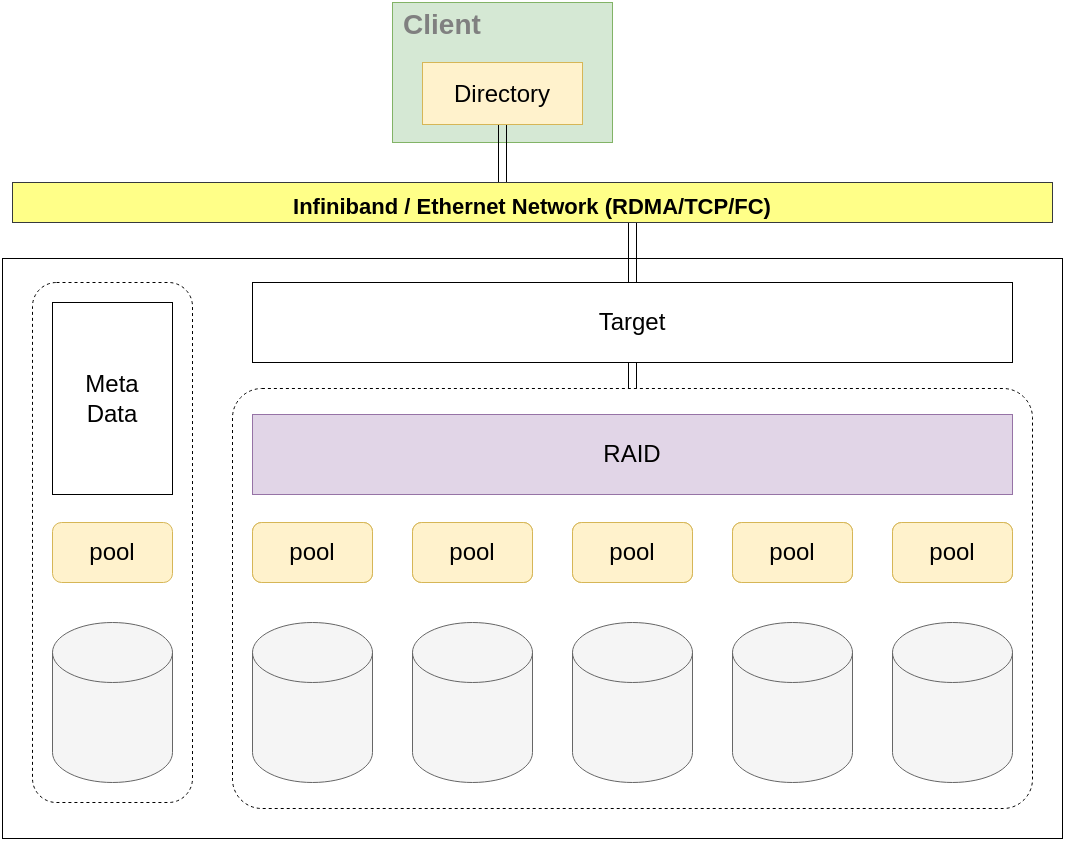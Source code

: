 <mxfile version="20.5.1" type="github" pages="3">
  <diagram id="MN1tpE6yu0p90DHYZf7P" name="인라인 네트워크 레이드 아키텍처">
    <mxGraphModel dx="1422" dy="762" grid="1" gridSize="10" guides="1" tooltips="1" connect="1" arrows="1" fold="1" page="1" pageScale="1" pageWidth="827" pageHeight="1169" math="0" shadow="0">
      <root>
        <mxCell id="0" />
        <mxCell id="1" parent="0" />
        <mxCell id="2T-RvHpUOafos7GOEmiL-6" value="" style="rounded=0;whiteSpace=wrap;html=1;fillColor=#FFFFFF;strokeWidth=0.5;" vertex="1" parent="1">
          <mxGeometry x="130" y="338" width="530" height="290" as="geometry" />
        </mxCell>
        <mxCell id="2T-RvHpUOafos7GOEmiL-23" value="" style="rounded=1;whiteSpace=wrap;html=1;fillColor=#FFFFFF;dashed=1;arcSize=7;strokeWidth=0.5;" vertex="1" parent="1">
          <mxGeometry x="245" y="403" width="400" height="210" as="geometry" />
        </mxCell>
        <mxCell id="2T-RvHpUOafos7GOEmiL-3" value="&lt;b style=&quot;font-size: 15px;&quot;&gt;&lt;font style=&quot;font-size: 15px;&quot; color=&quot;#808080&quot;&gt;&lt;br&gt;&lt;/font&gt;&lt;/b&gt;" style="rounded=0;whiteSpace=wrap;html=1;fillColor=#d5e8d4;strokeColor=#82b366;align=left;strokeWidth=0.5;" vertex="1" parent="1">
          <mxGeometry x="325" y="210" width="110" height="70" as="geometry" />
        </mxCell>
        <mxCell id="2T-RvHpUOafos7GOEmiL-5" value="" style="rounded=1;whiteSpace=wrap;html=1;fillColor=#FFFFFF;dashed=1;strokeWidth=0.5;" vertex="1" parent="1">
          <mxGeometry x="145" y="350" width="80" height="260" as="geometry" />
        </mxCell>
        <mxCell id="yECEQW9LtqZ5MZvgmVVH-2" value="" style="shape=cylinder3;whiteSpace=wrap;html=1;boundedLbl=1;backgroundOutline=1;size=15;fillColor=#f5f5f5;strokeColor=#666666;fontColor=#333333;strokeWidth=0.5;" vertex="1" parent="1">
          <mxGeometry x="155" y="520" width="60" height="80" as="geometry" />
        </mxCell>
        <mxCell id="yECEQW9LtqZ5MZvgmVVH-3" value="" style="shape=cylinder3;whiteSpace=wrap;html=1;boundedLbl=1;backgroundOutline=1;size=15;fillColor=#f5f5f5;strokeColor=#666666;fontColor=#333333;strokeWidth=0.5;" vertex="1" parent="1">
          <mxGeometry x="255" y="520" width="60" height="80" as="geometry" />
        </mxCell>
        <mxCell id="yECEQW9LtqZ5MZvgmVVH-4" value="" style="shape=cylinder3;whiteSpace=wrap;html=1;boundedLbl=1;backgroundOutline=1;size=15;fillColor=#f5f5f5;strokeColor=#666666;fontColor=#333333;strokeWidth=0.5;" vertex="1" parent="1">
          <mxGeometry x="335" y="520" width="60" height="80" as="geometry" />
        </mxCell>
        <mxCell id="yECEQW9LtqZ5MZvgmVVH-5" value="" style="shape=cylinder3;whiteSpace=wrap;html=1;boundedLbl=1;backgroundOutline=1;size=15;fillColor=#f5f5f5;strokeColor=#666666;fontColor=#333333;strokeWidth=0.5;" vertex="1" parent="1">
          <mxGeometry x="415" y="520" width="60" height="80" as="geometry" />
        </mxCell>
        <mxCell id="yECEQW9LtqZ5MZvgmVVH-6" value="" style="shape=cylinder3;whiteSpace=wrap;html=1;boundedLbl=1;backgroundOutline=1;size=15;fillColor=#f5f5f5;strokeColor=#666666;fontColor=#333333;strokeWidth=0.5;" vertex="1" parent="1">
          <mxGeometry x="495" y="520" width="60" height="80" as="geometry" />
        </mxCell>
        <mxCell id="yECEQW9LtqZ5MZvgmVVH-7" value="" style="shape=cylinder3;whiteSpace=wrap;html=1;boundedLbl=1;backgroundOutline=1;size=15;fillColor=#f5f5f5;strokeColor=#666666;fontColor=#333333;strokeWidth=0.5;" vertex="1" parent="1">
          <mxGeometry x="575" y="520" width="60" height="80" as="geometry" />
        </mxCell>
        <mxCell id="yECEQW9LtqZ5MZvgmVVH-8" value="pool" style="rounded=1;whiteSpace=wrap;html=1;fillColor=#fff2cc;strokeColor=#d6b656;fontStyle=1;strokeWidth=0.5;" vertex="1" parent="1">
          <mxGeometry x="255" y="470" width="60" height="30" as="geometry" />
        </mxCell>
        <mxCell id="yECEQW9LtqZ5MZvgmVVH-9" value="pool" style="rounded=1;whiteSpace=wrap;html=1;fillColor=#fff2cc;strokeColor=#d6b656;fontStyle=1;strokeWidth=0.5;" vertex="1" parent="1">
          <mxGeometry x="335" y="470" width="60" height="30" as="geometry" />
        </mxCell>
        <mxCell id="yECEQW9LtqZ5MZvgmVVH-10" value="pool" style="rounded=1;whiteSpace=wrap;html=1;fillColor=#fff2cc;strokeColor=#d6b656;fontStyle=1;strokeWidth=0.5;" vertex="1" parent="1">
          <mxGeometry x="415" y="470" width="60" height="30" as="geometry" />
        </mxCell>
        <mxCell id="yECEQW9LtqZ5MZvgmVVH-11" value="pool" style="rounded=1;whiteSpace=wrap;html=1;fillColor=#fff2cc;strokeColor=#d6b656;fontStyle=1;strokeWidth=0.5;" vertex="1" parent="1">
          <mxGeometry x="495" y="470" width="60" height="30" as="geometry" />
        </mxCell>
        <mxCell id="yECEQW9LtqZ5MZvgmVVH-12" value="pool" style="rounded=1;whiteSpace=wrap;html=1;fillColor=#fff2cc;strokeColor=#d6b656;fontStyle=1;strokeWidth=0.5;" vertex="1" parent="1">
          <mxGeometry x="575" y="470" width="60" height="30" as="geometry" />
        </mxCell>
        <mxCell id="yECEQW9LtqZ5MZvgmVVH-13" value="&lt;b&gt;RAID&lt;/b&gt;" style="rounded=0;whiteSpace=wrap;html=1;fillColor=#e1d5e7;strokeColor=#9673a6;strokeWidth=0.5;" vertex="1" parent="1">
          <mxGeometry x="255" y="416" width="380" height="40" as="geometry" />
        </mxCell>
        <mxCell id="2T-RvHpUOafos7GOEmiL-19" style="edgeStyle=orthogonalEdgeStyle;shape=link;rounded=0;orthogonalLoop=1;jettySize=auto;html=1;exitX=0.5;exitY=0;exitDx=0;exitDy=0;entryX=0.5;entryY=1;entryDx=0;entryDy=0;strokeWidth=0.5;fontSize=12;fontColor=#808080;endArrow=classicThin;endFill=1;elbow=vertical;" edge="1" parent="1" source="yECEQW9LtqZ5MZvgmVVH-15" target="yECEQW9LtqZ5MZvgmVVH-24">
          <mxGeometry relative="1" as="geometry">
            <Array as="points">
              <mxPoint x="445" y="310" />
              <mxPoint x="380" y="310" />
            </Array>
          </mxGeometry>
        </mxCell>
        <mxCell id="2T-RvHpUOafos7GOEmiL-26" style="edgeStyle=orthogonalEdgeStyle;rounded=0;orthogonalLoop=1;jettySize=auto;html=1;exitX=0.5;exitY=1;exitDx=0;exitDy=0;entryX=0.5;entryY=0;entryDx=0;entryDy=0;strokeWidth=0.5;fontSize=15;fontColor=#808080;startArrow=classic;startFill=0;endArrow=classicThin;endFill=1;elbow=vertical;shape=link;" edge="1" parent="1" source="yECEQW9LtqZ5MZvgmVVH-15" target="2T-RvHpUOafos7GOEmiL-23">
          <mxGeometry relative="1" as="geometry" />
        </mxCell>
        <mxCell id="yECEQW9LtqZ5MZvgmVVH-15" value="&lt;b&gt;Target&lt;/b&gt;" style="rounded=0;whiteSpace=wrap;html=1;strokeWidth=0.5;" vertex="1" parent="1">
          <mxGeometry x="255" y="350" width="380" height="40" as="geometry" />
        </mxCell>
        <mxCell id="yECEQW9LtqZ5MZvgmVVH-16" value="Meta&lt;br&gt;Data" style="rounded=0;whiteSpace=wrap;html=1;fontStyle=0;strokeWidth=0.5;" vertex="1" parent="1">
          <mxGeometry x="155" y="360" width="60" height="96" as="geometry" />
        </mxCell>
        <mxCell id="yECEQW9LtqZ5MZvgmVVH-17" value="pool" style="rounded=1;whiteSpace=wrap;html=1;fillColor=#fff2cc;strokeColor=#d6b656;fontStyle=0;strokeWidth=0.5;" vertex="1" parent="1">
          <mxGeometry x="155" y="470" width="60" height="30" as="geometry" />
        </mxCell>
        <mxCell id="yECEQW9LtqZ5MZvgmVVH-24" value="Directory" style="rounded=0;whiteSpace=wrap;html=1;fillColor=#fff2cc;strokeColor=#d6b656;strokeWidth=0.5;" vertex="1" parent="1">
          <mxGeometry x="340" y="240" width="80" height="31" as="geometry" />
        </mxCell>
        <mxCell id="2T-RvHpUOafos7GOEmiL-18" value="&lt;font size=&quot;1&quot; style=&quot;&quot;&gt;&lt;b style=&quot;font-size: 11px;&quot;&gt;Infiniband / Ethernet Network (RDMA/TCP/FC)&lt;/b&gt;&lt;/font&gt;" style="rounded=0;whiteSpace=wrap;html=1;fontSize=16;fillColor=#ffff88;strokeColor=#36393d;strokeWidth=0.5;" vertex="1" parent="1">
          <mxGeometry x="135" y="300" width="520" height="20" as="geometry" />
        </mxCell>
        <mxCell id="2T-RvHpUOafos7GOEmiL-27" value="&lt;b&gt;&lt;font style=&quot;font-size: 14px;&quot;&gt;Client&lt;/font&gt;&lt;/b&gt;" style="text;html=1;strokeColor=none;fillColor=none;align=center;verticalAlign=middle;whiteSpace=wrap;rounded=0;fontSize=15;fontColor=#808080;strokeWidth=0.5;" vertex="1" parent="1">
          <mxGeometry x="325" y="210" width="50" height="20" as="geometry" />
        </mxCell>
        <mxCell id="2T-RvHpUOafos7GOEmiL-28" value="&lt;span&gt;Target&lt;/span&gt;" style="rounded=0;whiteSpace=wrap;html=1;fontStyle=0;strokeWidth=0.5;" vertex="1" parent="1">
          <mxGeometry x="255" y="350" width="380" height="40" as="geometry" />
        </mxCell>
        <mxCell id="2T-RvHpUOafos7GOEmiL-29" value="&lt;span&gt;RAID&lt;/span&gt;" style="rounded=0;whiteSpace=wrap;html=1;fillColor=#e1d5e7;strokeColor=#9673a6;fontStyle=0;strokeWidth=0.5;" vertex="1" parent="1">
          <mxGeometry x="255" y="416" width="380" height="40" as="geometry" />
        </mxCell>
        <mxCell id="2T-RvHpUOafos7GOEmiL-30" value="pool" style="rounded=1;whiteSpace=wrap;html=1;fillColor=#fff2cc;strokeColor=#d6b656;fontStyle=0;strokeWidth=0.5;" vertex="1" parent="1">
          <mxGeometry x="575" y="470" width="60" height="30" as="geometry" />
        </mxCell>
        <mxCell id="2T-RvHpUOafos7GOEmiL-31" value="pool" style="rounded=1;whiteSpace=wrap;html=1;fillColor=#fff2cc;strokeColor=#d6b656;fontStyle=0;strokeWidth=0.5;" vertex="1" parent="1">
          <mxGeometry x="495" y="470" width="60" height="30" as="geometry" />
        </mxCell>
        <mxCell id="2T-RvHpUOafos7GOEmiL-32" value="pool" style="rounded=1;whiteSpace=wrap;html=1;fillColor=#fff2cc;strokeColor=#d6b656;fontStyle=0;strokeWidth=0.5;" vertex="1" parent="1">
          <mxGeometry x="415" y="470" width="60" height="30" as="geometry" />
        </mxCell>
        <mxCell id="2T-RvHpUOafos7GOEmiL-33" value="pool" style="rounded=1;whiteSpace=wrap;html=1;fillColor=#fff2cc;strokeColor=#d6b656;fontStyle=0;strokeWidth=0.5;" vertex="1" parent="1">
          <mxGeometry x="335" y="470" width="60" height="30" as="geometry" />
        </mxCell>
        <mxCell id="2T-RvHpUOafos7GOEmiL-34" value="pool" style="rounded=1;whiteSpace=wrap;html=1;fillColor=#fff2cc;strokeColor=#d6b656;fontStyle=0;strokeWidth=0.5;" vertex="1" parent="1">
          <mxGeometry x="255" y="470" width="60" height="30" as="geometry" />
        </mxCell>
      </root>
    </mxGraphModel>
  </diagram>
  <diagram id="MpR8PNCuW_9svIk_nZOq" name="RAIDZ">
    <mxGraphModel dx="1422" dy="762" grid="1" gridSize="10" guides="1" tooltips="1" connect="1" arrows="1" fold="1" page="1" pageScale="1" pageWidth="827" pageHeight="1169" math="0" shadow="0">
      <root>
        <mxCell id="0" />
        <mxCell id="1" parent="0" />
        <mxCell id="gaf0z_RAuuHENkRxcV60-1" value="Disk 1" style="rounded=0;whiteSpace=wrap;html=1;strokeWidth=0.5;fontSize=11;fillColor=#d5e8d4;strokeColor=#1F0202;" vertex="1" parent="1">
          <mxGeometry x="110" y="100" width="80" height="30" as="geometry" />
        </mxCell>
        <mxCell id="gaf0z_RAuuHENkRxcV60-3" value="Disk 2" style="rounded=0;whiteSpace=wrap;html=1;strokeWidth=0.5;fontSize=11;fillColor=#d5e8d4;strokeColor=#1F0202;" vertex="1" parent="1">
          <mxGeometry x="190" y="100" width="80" height="30" as="geometry" />
        </mxCell>
        <mxCell id="gaf0z_RAuuHENkRxcV60-4" value="Disk 3" style="rounded=0;whiteSpace=wrap;html=1;strokeWidth=0.5;fontSize=11;fillColor=#d5e8d4;strokeColor=#1F0202;" vertex="1" parent="1">
          <mxGeometry x="270" y="100" width="80" height="30" as="geometry" />
        </mxCell>
        <mxCell id="gaf0z_RAuuHENkRxcV60-5" value="Disk 4" style="rounded=0;whiteSpace=wrap;html=1;strokeWidth=0.5;fontSize=11;fillColor=#d5e8d4;strokeColor=#1F0202;" vertex="1" parent="1">
          <mxGeometry x="350" y="100" width="80" height="30" as="geometry" />
        </mxCell>
        <mxCell id="gaf0z_RAuuHENkRxcV60-6" value="P1,2" style="rounded=0;whiteSpace=wrap;html=1;strokeWidth=0.5;fontSize=11;strokeColor=#1F0202;" vertex="1" parent="1">
          <mxGeometry x="110" y="130" width="80" height="40" as="geometry" />
        </mxCell>
        <mxCell id="gaf0z_RAuuHENkRxcV60-7" value="1" style="rounded=0;whiteSpace=wrap;html=1;strokeWidth=0.5;fontSize=11;strokeColor=#1F0202;" vertex="1" parent="1">
          <mxGeometry x="190" y="130" width="80" height="40" as="geometry" />
        </mxCell>
        <mxCell id="gaf0z_RAuuHENkRxcV60-8" value="2" style="rounded=0;whiteSpace=wrap;html=1;strokeWidth=0.5;fontSize=11;strokeColor=#1F0202;" vertex="1" parent="1">
          <mxGeometry x="270" y="130" width="80" height="40" as="geometry" />
        </mxCell>
        <mxCell id="gaf0z_RAuuHENkRxcV60-9" value="" style="rounded=0;whiteSpace=wrap;html=1;strokeWidth=0.5;fontSize=11;strokeColor=#1F0202;" vertex="1" parent="1">
          <mxGeometry x="350" y="130" width="80" height="40" as="geometry" />
        </mxCell>
        <mxCell id="gaf0z_RAuuHENkRxcV60-10" value="P1,2" style="rounded=0;whiteSpace=wrap;html=1;strokeWidth=0.5;fontSize=11;fillColor=#ffcccc;strokeColor=#1F0202;" vertex="1" parent="1">
          <mxGeometry x="110" y="130" width="80" height="40" as="geometry" />
        </mxCell>
        <mxCell id="gaf0z_RAuuHENkRxcV60-11" value="1" style="rounded=0;whiteSpace=wrap;html=1;strokeWidth=0.5;fontSize=11;strokeColor=#1F0202;" vertex="1" parent="1">
          <mxGeometry x="190" y="130" width="80" height="40" as="geometry" />
        </mxCell>
        <mxCell id="gaf0z_RAuuHENkRxcV60-12" value="2" style="rounded=0;whiteSpace=wrap;html=1;strokeWidth=0.5;fontSize=11;strokeColor=#1F0202;" vertex="1" parent="1">
          <mxGeometry x="270" y="130" width="80" height="40" as="geometry" />
        </mxCell>
        <mxCell id="gaf0z_RAuuHENkRxcV60-16" value="P1,2" style="rounded=0;whiteSpace=wrap;html=1;strokeWidth=0.5;fontSize=11;strokeColor=#1F0202;" vertex="1" parent="1">
          <mxGeometry x="110" y="170" width="80" height="40" as="geometry" />
        </mxCell>
        <mxCell id="gaf0z_RAuuHENkRxcV60-17" value="1" style="rounded=0;whiteSpace=wrap;html=1;strokeWidth=0.5;fontSize=11;strokeColor=#1F0202;" vertex="1" parent="1">
          <mxGeometry x="190" y="170" width="80" height="40" as="geometry" />
        </mxCell>
        <mxCell id="gaf0z_RAuuHENkRxcV60-18" value="2" style="rounded=0;whiteSpace=wrap;html=1;strokeWidth=0.5;fontSize=11;strokeColor=#1F0202;" vertex="1" parent="1">
          <mxGeometry x="270" y="170" width="80" height="40" as="geometry" />
        </mxCell>
        <mxCell id="gaf0z_RAuuHENkRxcV60-19" value="5" style="rounded=0;whiteSpace=wrap;html=1;strokeWidth=0.5;fontSize=11;strokeColor=#1F0202;" vertex="1" parent="1">
          <mxGeometry x="350" y="170" width="80" height="40" as="geometry" />
        </mxCell>
        <mxCell id="gaf0z_RAuuHENkRxcV60-20" value="p3,4,5" style="rounded=0;whiteSpace=wrap;html=1;strokeWidth=0.5;fontSize=11;fillColor=#ffcccc;strokeColor=#1F0202;" vertex="1" parent="1">
          <mxGeometry x="110" y="170" width="80" height="40" as="geometry" />
        </mxCell>
        <mxCell id="gaf0z_RAuuHENkRxcV60-21" value="3" style="rounded=0;whiteSpace=wrap;html=1;strokeWidth=0.5;fontSize=11;strokeColor=#1F0202;" vertex="1" parent="1">
          <mxGeometry x="190" y="170" width="80" height="40" as="geometry" />
        </mxCell>
        <mxCell id="gaf0z_RAuuHENkRxcV60-22" value="4" style="rounded=0;whiteSpace=wrap;html=1;strokeWidth=0.5;fontSize=11;strokeColor=#1F0202;" vertex="1" parent="1">
          <mxGeometry x="270" y="170" width="80" height="40" as="geometry" />
        </mxCell>
        <mxCell id="gaf0z_RAuuHENkRxcV60-23" value="P1,2" style="rounded=0;whiteSpace=wrap;html=1;strokeWidth=0.5;fontSize=11;strokeColor=#1F0202;" vertex="1" parent="1">
          <mxGeometry x="110" y="210" width="80" height="40" as="geometry" />
        </mxCell>
        <mxCell id="gaf0z_RAuuHENkRxcV60-24" value="1" style="rounded=0;whiteSpace=wrap;html=1;strokeWidth=0.5;fontSize=11;strokeColor=#1F0202;" vertex="1" parent="1">
          <mxGeometry x="190" y="210" width="80" height="40" as="geometry" />
        </mxCell>
        <mxCell id="gaf0z_RAuuHENkRxcV60-25" value="2" style="rounded=0;whiteSpace=wrap;html=1;strokeWidth=0.5;fontSize=11;strokeColor=#1F0202;" vertex="1" parent="1">
          <mxGeometry x="270" y="210" width="80" height="40" as="geometry" />
        </mxCell>
        <mxCell id="gaf0z_RAuuHENkRxcV60-26" value="" style="rounded=0;whiteSpace=wrap;html=1;strokeWidth=0.5;fontSize=11;strokeColor=#1F0202;" vertex="1" parent="1">
          <mxGeometry x="350" y="210" width="80" height="40" as="geometry" />
        </mxCell>
        <mxCell id="gaf0z_RAuuHENkRxcV60-27" value="6" style="rounded=0;whiteSpace=wrap;html=1;strokeWidth=0.5;fontSize=11;strokeColor=#1F0202;" vertex="1" parent="1">
          <mxGeometry x="110" y="210" width="80" height="40" as="geometry" />
        </mxCell>
        <mxCell id="gaf0z_RAuuHENkRxcV60-28" value="p6" style="rounded=0;whiteSpace=wrap;html=1;strokeWidth=0.5;fontSize=11;fillColor=#e1d5e7;strokeColor=#1F0202;" vertex="1" parent="1">
          <mxGeometry x="190" y="210" width="80" height="40" as="geometry" />
        </mxCell>
        <mxCell id="gaf0z_RAuuHENkRxcV60-29" value="" style="rounded=0;whiteSpace=wrap;html=1;strokeWidth=0.5;fontSize=11;strokeColor=#1F0202;" vertex="1" parent="1">
          <mxGeometry x="270" y="210" width="80" height="40" as="geometry" />
        </mxCell>
        <mxCell id="gaf0z_RAuuHENkRxcV60-30" value="" style="rounded=0;whiteSpace=wrap;html=1;strokeWidth=0.5;fontSize=11;strokeColor=#1F0202;" vertex="1" parent="1">
          <mxGeometry x="350" y="250" width="80" height="40" as="geometry" />
        </mxCell>
        <mxCell id="gaf0z_RAuuHENkRxcV60-31" value="7" style="rounded=0;whiteSpace=wrap;html=1;strokeWidth=0.5;fontSize=11;strokeColor=#1F0202;" vertex="1" parent="1">
          <mxGeometry x="110" y="250" width="80" height="40" as="geometry" />
        </mxCell>
        <mxCell id="gaf0z_RAuuHENkRxcV60-32" value="p7,8" style="rounded=0;whiteSpace=wrap;html=1;strokeWidth=0.5;fontSize=11;fillColor=#e1d5e7;strokeColor=#1F0202;" vertex="1" parent="1">
          <mxGeometry x="190" y="250" width="80" height="40" as="geometry" />
        </mxCell>
        <mxCell id="gaf0z_RAuuHENkRxcV60-33" value="8" style="rounded=0;whiteSpace=wrap;html=1;strokeWidth=0.5;fontSize=11;strokeColor=#1F0202;" vertex="1" parent="1">
          <mxGeometry x="270" y="250" width="80" height="40" as="geometry" />
        </mxCell>
        <mxCell id="gaf0z_RAuuHENkRxcV60-34" value="p1,2" style="rounded=0;whiteSpace=wrap;html=1;strokeWidth=0.5;fontSize=11;fillColor=#e1d5e7;strokeColor=#1F0202;" vertex="1" parent="1">
          <mxGeometry x="110" y="130" width="80" height="40" as="geometry" />
        </mxCell>
        <mxCell id="gaf0z_RAuuHENkRxcV60-35" value="p3,4,5" style="rounded=0;whiteSpace=wrap;html=1;strokeWidth=0.5;fontSize=11;fillColor=#e1d5e7;strokeColor=#1F0202;" vertex="1" parent="1">
          <mxGeometry x="110" y="170" width="80" height="40" as="geometry" />
        </mxCell>
        <mxCell id="gaf0z_RAuuHENkRxcV60-36" value="Disk 1" style="rounded=0;whiteSpace=wrap;html=1;strokeWidth=0.5;fontSize=11;fillColor=#d5e8d4;strokeColor=#1F0202;" vertex="1" parent="1">
          <mxGeometry x="110" y="340" width="80" height="30" as="geometry" />
        </mxCell>
        <mxCell id="gaf0z_RAuuHENkRxcV60-37" value="Disk 2" style="rounded=0;whiteSpace=wrap;html=1;strokeWidth=0.5;fontSize=11;fillColor=#d5e8d4;strokeColor=#1F0202;" vertex="1" parent="1">
          <mxGeometry x="190" y="340" width="80" height="30" as="geometry" />
        </mxCell>
        <mxCell id="gaf0z_RAuuHENkRxcV60-38" value="Disk 3" style="rounded=0;whiteSpace=wrap;html=1;strokeWidth=0.5;fontSize=11;fillColor=#d5e8d4;strokeColor=#1F0202;" vertex="1" parent="1">
          <mxGeometry x="270" y="340" width="80" height="30" as="geometry" />
        </mxCell>
        <mxCell id="gaf0z_RAuuHENkRxcV60-39" value="Disk 4" style="rounded=0;whiteSpace=wrap;html=1;strokeWidth=0.5;fontSize=11;fillColor=#d5e8d4;strokeColor=#1F0202;" vertex="1" parent="1">
          <mxGeometry x="350" y="340" width="80" height="30" as="geometry" />
        </mxCell>
        <mxCell id="gaf0z_RAuuHENkRxcV60-40" value="P1,2" style="rounded=0;whiteSpace=wrap;html=1;strokeWidth=0.5;fontSize=11;strokeColor=#1F0202;" vertex="1" parent="1">
          <mxGeometry x="110" y="370" width="80" height="40" as="geometry" />
        </mxCell>
        <mxCell id="gaf0z_RAuuHENkRxcV60-41" value="1" style="rounded=0;whiteSpace=wrap;html=1;strokeWidth=0.5;fontSize=11;strokeColor=#1F0202;" vertex="1" parent="1">
          <mxGeometry x="190" y="370" width="80" height="40" as="geometry" />
        </mxCell>
        <mxCell id="gaf0z_RAuuHENkRxcV60-42" value="2" style="rounded=0;whiteSpace=wrap;html=1;strokeWidth=0.5;fontSize=11;strokeColor=#1F0202;" vertex="1" parent="1">
          <mxGeometry x="270" y="370" width="80" height="40" as="geometry" />
        </mxCell>
        <mxCell id="gaf0z_RAuuHENkRxcV60-43" value="2" style="rounded=0;whiteSpace=wrap;html=1;strokeWidth=0.5;fontSize=11;strokeColor=#1F0202;" vertex="1" parent="1">
          <mxGeometry x="350" y="370" width="80" height="40" as="geometry" />
        </mxCell>
        <mxCell id="gaf0z_RAuuHENkRxcV60-44" value="P1,2" style="rounded=0;whiteSpace=wrap;html=1;strokeWidth=0.5;fontSize=11;fillColor=#ffcccc;strokeColor=#1F0202;" vertex="1" parent="1">
          <mxGeometry x="110" y="370" width="80" height="40" as="geometry" />
        </mxCell>
        <mxCell id="gaf0z_RAuuHENkRxcV60-45" value="q1,2" style="rounded=0;whiteSpace=wrap;html=1;strokeWidth=0.5;fontSize=11;strokeColor=#1F0202;fillColor=#dae8fc;" vertex="1" parent="1">
          <mxGeometry x="190" y="370" width="80" height="40" as="geometry" />
        </mxCell>
        <mxCell id="gaf0z_RAuuHENkRxcV60-46" value="1" style="rounded=0;whiteSpace=wrap;html=1;strokeWidth=0.5;fontSize=11;strokeColor=#1F0202;" vertex="1" parent="1">
          <mxGeometry x="270" y="370" width="80" height="40" as="geometry" />
        </mxCell>
        <mxCell id="gaf0z_RAuuHENkRxcV60-47" value="P1,2" style="rounded=0;whiteSpace=wrap;html=1;strokeWidth=0.5;fontSize=11;strokeColor=#1F0202;" vertex="1" parent="1">
          <mxGeometry x="110" y="410" width="80" height="40" as="geometry" />
        </mxCell>
        <mxCell id="gaf0z_RAuuHENkRxcV60-48" value="1" style="rounded=0;whiteSpace=wrap;html=1;strokeWidth=0.5;fontSize=11;strokeColor=#1F0202;" vertex="1" parent="1">
          <mxGeometry x="190" y="410" width="80" height="40" as="geometry" />
        </mxCell>
        <mxCell id="gaf0z_RAuuHENkRxcV60-49" value="2" style="rounded=0;whiteSpace=wrap;html=1;strokeWidth=0.5;fontSize=11;strokeColor=#1F0202;" vertex="1" parent="1">
          <mxGeometry x="270" y="410" width="80" height="40" as="geometry" />
        </mxCell>
        <mxCell id="gaf0z_RAuuHENkRxcV60-50" value="4" style="rounded=0;whiteSpace=wrap;html=1;strokeWidth=0.5;fontSize=11;strokeColor=#1F0202;" vertex="1" parent="1">
          <mxGeometry x="350" y="410" width="80" height="40" as="geometry" />
        </mxCell>
        <mxCell id="gaf0z_RAuuHENkRxcV60-51" value="p3,4,5" style="rounded=0;whiteSpace=wrap;html=1;strokeWidth=0.5;fontSize=11;fillColor=#ffcccc;strokeColor=#1F0202;" vertex="1" parent="1">
          <mxGeometry x="110" y="410" width="80" height="40" as="geometry" />
        </mxCell>
        <mxCell id="gaf0z_RAuuHENkRxcV60-52" value="q3,4,5" style="rounded=0;whiteSpace=wrap;html=1;strokeWidth=0.5;fontSize=11;strokeColor=#1F0202;fillColor=#dae8fc;" vertex="1" parent="1">
          <mxGeometry x="190" y="410" width="80" height="40" as="geometry" />
        </mxCell>
        <mxCell id="gaf0z_RAuuHENkRxcV60-53" value="3" style="rounded=0;whiteSpace=wrap;html=1;strokeWidth=0.5;fontSize=11;strokeColor=#1F0202;" vertex="1" parent="1">
          <mxGeometry x="270" y="410" width="80" height="40" as="geometry" />
        </mxCell>
        <mxCell id="gaf0z_RAuuHENkRxcV60-54" value="P1,2" style="rounded=0;whiteSpace=wrap;html=1;strokeWidth=0.5;fontSize=11;strokeColor=#1F0202;" vertex="1" parent="1">
          <mxGeometry x="110" y="450" width="80" height="40" as="geometry" />
        </mxCell>
        <mxCell id="gaf0z_RAuuHENkRxcV60-55" value="" style="rounded=0;whiteSpace=wrap;html=1;strokeWidth=0.5;fontSize=11;strokeColor=#1F0202;" vertex="1" parent="1">
          <mxGeometry x="190" y="450" width="80" height="40" as="geometry" />
        </mxCell>
        <mxCell id="gaf0z_RAuuHENkRxcV60-56" value="2" style="rounded=0;whiteSpace=wrap;html=1;strokeWidth=0.5;fontSize=11;strokeColor=#1F0202;" vertex="1" parent="1">
          <mxGeometry x="270" y="450" width="80" height="40" as="geometry" />
        </mxCell>
        <mxCell id="gaf0z_RAuuHENkRxcV60-57" value="q7" style="rounded=0;whiteSpace=wrap;html=1;strokeWidth=0.5;fontSize=11;strokeColor=#1F0202;fillColor=#dae8fc;" vertex="1" parent="1">
          <mxGeometry x="350" y="450" width="80" height="40" as="geometry" />
        </mxCell>
        <mxCell id="gaf0z_RAuuHENkRxcV60-58" value="" style="rounded=0;whiteSpace=wrap;html=1;strokeWidth=0.5;fontSize=11;strokeColor=#1F0202;" vertex="1" parent="1">
          <mxGeometry x="110" y="450" width="80" height="40" as="geometry" />
        </mxCell>
        <mxCell id="gaf0z_RAuuHENkRxcV60-60" value="p7" style="rounded=0;whiteSpace=wrap;html=1;strokeWidth=0.5;fontSize=11;strokeColor=#1F0202;fillColor=#e1d5e7;" vertex="1" parent="1">
          <mxGeometry x="270" y="450" width="80" height="40" as="geometry" />
        </mxCell>
        <mxCell id="gaf0z_RAuuHENkRxcV60-61" value="9" style="rounded=0;whiteSpace=wrap;html=1;strokeWidth=0.5;fontSize=11;strokeColor=#1F0202;" vertex="1" parent="1">
          <mxGeometry x="350" y="490" width="80" height="40" as="geometry" />
        </mxCell>
        <mxCell id="gaf0z_RAuuHENkRxcV60-62" value="p8,9" style="rounded=0;whiteSpace=wrap;html=1;strokeWidth=0.5;fontSize=11;strokeColor=#1F0202;fillColor=#e1d5e7;" vertex="1" parent="1">
          <mxGeometry x="110" y="490" width="80" height="40" as="geometry" />
        </mxCell>
        <mxCell id="gaf0z_RAuuHENkRxcV60-63" value="q8,9" style="rounded=0;whiteSpace=wrap;html=1;strokeWidth=0.5;fontSize=11;fillColor=#dae8fc;strokeColor=#1F0202;" vertex="1" parent="1">
          <mxGeometry x="190" y="490" width="80" height="40" as="geometry" />
        </mxCell>
        <mxCell id="gaf0z_RAuuHENkRxcV60-64" value="8" style="rounded=0;whiteSpace=wrap;html=1;strokeWidth=0.5;fontSize=11;strokeColor=#1F0202;" vertex="1" parent="1">
          <mxGeometry x="270" y="490" width="80" height="40" as="geometry" />
        </mxCell>
        <mxCell id="gaf0z_RAuuHENkRxcV60-65" value="p1,2" style="rounded=0;whiteSpace=wrap;html=1;strokeWidth=0.5;fontSize=11;fillColor=#e1d5e7;strokeColor=#1F0202;" vertex="1" parent="1">
          <mxGeometry x="110" y="370" width="80" height="40" as="geometry" />
        </mxCell>
        <mxCell id="gaf0z_RAuuHENkRxcV60-66" value="p3,4,5" style="rounded=0;whiteSpace=wrap;html=1;strokeWidth=0.5;fontSize=11;fillColor=#e1d5e7;strokeColor=#1F0202;" vertex="1" parent="1">
          <mxGeometry x="110" y="410" width="80" height="40" as="geometry" />
        </mxCell>
        <mxCell id="gaf0z_RAuuHENkRxcV60-67" value="Disk 5" style="rounded=0;whiteSpace=wrap;html=1;strokeWidth=0.5;fontSize=11;fillColor=#d5e8d4;strokeColor=#1F0202;" vertex="1" parent="1">
          <mxGeometry x="430" y="340" width="80" height="30" as="geometry" />
        </mxCell>
        <mxCell id="gaf0z_RAuuHENkRxcV60-68" value="" style="rounded=0;whiteSpace=wrap;html=1;strokeWidth=0.5;fontSize=11;strokeColor=#1F0202;" vertex="1" parent="1">
          <mxGeometry x="430" y="370" width="80" height="40" as="geometry" />
        </mxCell>
        <mxCell id="gaf0z_RAuuHENkRxcV60-69" value="5" style="rounded=0;whiteSpace=wrap;html=1;strokeWidth=0.5;fontSize=11;strokeColor=#1F0202;" vertex="1" parent="1">
          <mxGeometry x="430" y="410" width="80" height="40" as="geometry" />
        </mxCell>
        <mxCell id="gaf0z_RAuuHENkRxcV60-70" value="7" style="rounded=0;whiteSpace=wrap;html=1;strokeWidth=0.5;fontSize=11;strokeColor=#1F0202;" vertex="1" parent="1">
          <mxGeometry x="430" y="450" width="80" height="40" as="geometry" />
        </mxCell>
        <mxCell id="gaf0z_RAuuHENkRxcV60-71" value="" style="rounded=0;whiteSpace=wrap;html=1;strokeWidth=0.5;fontSize=11;strokeColor=#1F0202;" vertex="1" parent="1">
          <mxGeometry x="430" y="490" width="80" height="40" as="geometry" />
        </mxCell>
        <mxCell id="gaf0z_RAuuHENkRxcV60-72" value="Disk 1" style="rounded=0;whiteSpace=wrap;html=1;strokeWidth=0.5;fontSize=11;fillColor=#d5e8d4;strokeColor=#1F0202;" vertex="1" parent="1">
          <mxGeometry x="120" y="590" width="80" height="30" as="geometry" />
        </mxCell>
        <mxCell id="gaf0z_RAuuHENkRxcV60-73" value="Disk 2" style="rounded=0;whiteSpace=wrap;html=1;strokeWidth=0.5;fontSize=11;fillColor=#d5e8d4;strokeColor=#1F0202;" vertex="1" parent="1">
          <mxGeometry x="200" y="590" width="80" height="30" as="geometry" />
        </mxCell>
        <mxCell id="gaf0z_RAuuHENkRxcV60-74" value="Disk 3" style="rounded=0;whiteSpace=wrap;html=1;strokeWidth=0.5;fontSize=11;fillColor=#d5e8d4;strokeColor=#1F0202;" vertex="1" parent="1">
          <mxGeometry x="280" y="590" width="80" height="30" as="geometry" />
        </mxCell>
        <mxCell id="gaf0z_RAuuHENkRxcV60-75" value="Disk 4" style="rounded=0;whiteSpace=wrap;html=1;strokeWidth=0.5;fontSize=11;fillColor=#d5e8d4;strokeColor=#1F0202;" vertex="1" parent="1">
          <mxGeometry x="360" y="590" width="80" height="30" as="geometry" />
        </mxCell>
        <mxCell id="gaf0z_RAuuHENkRxcV60-76" value="P1,2" style="rounded=0;whiteSpace=wrap;html=1;strokeWidth=0.5;fontSize=11;strokeColor=#1F0202;" vertex="1" parent="1">
          <mxGeometry x="120" y="620" width="80" height="40" as="geometry" />
        </mxCell>
        <mxCell id="gaf0z_RAuuHENkRxcV60-77" value="1" style="rounded=0;whiteSpace=wrap;html=1;strokeWidth=0.5;fontSize=11;strokeColor=#1F0202;" vertex="1" parent="1">
          <mxGeometry x="200" y="620" width="80" height="40" as="geometry" />
        </mxCell>
        <mxCell id="gaf0z_RAuuHENkRxcV60-78" value="P3(1,2,3)" style="rounded=0;whiteSpace=wrap;html=1;strokeWidth=0.5;fontSize=11;strokeColor=#1F0202;fillColor=#fff2cc;" vertex="1" parent="1">
          <mxGeometry x="280" y="620" width="80" height="40" as="geometry" />
        </mxCell>
        <mxCell id="gaf0z_RAuuHENkRxcV60-79" value="1" style="rounded=0;whiteSpace=wrap;html=1;strokeWidth=0.5;fontSize=11;strokeColor=#1F0202;" vertex="1" parent="1">
          <mxGeometry x="360" y="620" width="80" height="40" as="geometry" />
        </mxCell>
        <mxCell id="gaf0z_RAuuHENkRxcV60-80" value="P1,2" style="rounded=0;whiteSpace=wrap;html=1;strokeWidth=0.5;fontSize=11;fillColor=#ffcccc;strokeColor=#1F0202;" vertex="1" parent="1">
          <mxGeometry x="120" y="620" width="80" height="40" as="geometry" />
        </mxCell>
        <mxCell id="gaf0z_RAuuHENkRxcV60-81" value="P2(1,2,3)" style="rounded=0;whiteSpace=wrap;html=1;strokeWidth=0.5;fontSize=11;strokeColor=#1F0202;fillColor=#dae8fc;" vertex="1" parent="1">
          <mxGeometry x="200" y="620" width="80" height="40" as="geometry" />
        </mxCell>
        <mxCell id="gaf0z_RAuuHENkRxcV60-83" value="P1,2" style="rounded=0;whiteSpace=wrap;html=1;strokeWidth=0.5;fontSize=11;strokeColor=#1F0202;" vertex="1" parent="1">
          <mxGeometry x="120" y="660" width="80" height="40" as="geometry" />
        </mxCell>
        <mxCell id="gaf0z_RAuuHENkRxcV60-84" value="1" style="rounded=0;whiteSpace=wrap;html=1;strokeWidth=0.5;fontSize=11;strokeColor=#1F0202;" vertex="1" parent="1">
          <mxGeometry x="200" y="660" width="80" height="40" as="geometry" />
        </mxCell>
        <mxCell id="gaf0z_RAuuHENkRxcV60-85" value="2" style="rounded=0;whiteSpace=wrap;html=1;strokeWidth=0.5;fontSize=11;strokeColor=#1F0202;" vertex="1" parent="1">
          <mxGeometry x="280" y="660" width="80" height="40" as="geometry" />
        </mxCell>
        <mxCell id="gaf0z_RAuuHENkRxcV60-86" value="4" style="rounded=0;whiteSpace=wrap;html=1;strokeWidth=0.5;fontSize=11;strokeColor=#1F0202;" vertex="1" parent="1">
          <mxGeometry x="360" y="660" width="80" height="40" as="geometry" />
        </mxCell>
        <mxCell id="gaf0z_RAuuHENkRxcV60-87" value="p3,4,5" style="rounded=0;whiteSpace=wrap;html=1;strokeWidth=0.5;fontSize=11;fillColor=#ffcccc;strokeColor=#1F0202;" vertex="1" parent="1">
          <mxGeometry x="120" y="660" width="80" height="40" as="geometry" />
        </mxCell>
        <mxCell id="gaf0z_RAuuHENkRxcV60-88" value="P2(4,5)" style="rounded=0;whiteSpace=wrap;html=1;strokeWidth=0.5;fontSize=11;strokeColor=#1F0202;fillColor=#dae8fc;" vertex="1" parent="1">
          <mxGeometry x="200" y="660" width="80" height="40" as="geometry" />
        </mxCell>
        <mxCell id="gaf0z_RAuuHENkRxcV60-89" value="P3(4,5)" style="rounded=0;whiteSpace=wrap;html=1;strokeWidth=0.5;fontSize=11;strokeColor=#1F0202;fillColor=#fff2cc;" vertex="1" parent="1">
          <mxGeometry x="280" y="660" width="80" height="40" as="geometry" />
        </mxCell>
        <mxCell id="gaf0z_RAuuHENkRxcV60-90" value="P1,2" style="rounded=0;whiteSpace=wrap;html=1;strokeWidth=0.5;fontSize=11;strokeColor=#1F0202;" vertex="1" parent="1">
          <mxGeometry x="120" y="740" width="80" height="40" as="geometry" />
        </mxCell>
        <mxCell id="gaf0z_RAuuHENkRxcV60-91" value="P1(10,11)" style="rounded=0;whiteSpace=wrap;html=1;strokeWidth=0.5;fontSize=11;strokeColor=#1F0202;fillColor=#e1d5e7;" vertex="1" parent="1">
          <mxGeometry x="200" y="740" width="80" height="40" as="geometry" />
        </mxCell>
        <mxCell id="gaf0z_RAuuHENkRxcV60-92" value="2" style="rounded=0;whiteSpace=wrap;html=1;strokeWidth=0.5;fontSize=11;strokeColor=#1F0202;" vertex="1" parent="1">
          <mxGeometry x="280" y="740" width="80" height="40" as="geometry" />
        </mxCell>
        <mxCell id="gaf0z_RAuuHENkRxcV60-93" value="P3(10,11)" style="rounded=0;whiteSpace=wrap;html=1;strokeWidth=0.5;fontSize=11;strokeColor=#1F0202;fillColor=#fff2cc;" vertex="1" parent="1">
          <mxGeometry x="360" y="740" width="80" height="40" as="geometry" />
        </mxCell>
        <mxCell id="gaf0z_RAuuHENkRxcV60-94" value="9" style="rounded=0;whiteSpace=wrap;html=1;strokeWidth=0.5;fontSize=11;strokeColor=#1F0202;" vertex="1" parent="1">
          <mxGeometry x="120" y="740" width="80" height="40" as="geometry" />
        </mxCell>
        <mxCell id="gaf0z_RAuuHENkRxcV60-95" value="P2(10,11)" style="rounded=0;whiteSpace=wrap;html=1;strokeWidth=0.5;fontSize=11;strokeColor=#1F0202;fillColor=#dae8fc;" vertex="1" parent="1">
          <mxGeometry x="280" y="740" width="80" height="40" as="geometry" />
        </mxCell>
        <mxCell id="gaf0z_RAuuHENkRxcV60-96" value="12" style="rounded=0;whiteSpace=wrap;html=1;strokeWidth=0.5;fontSize=11;strokeColor=#1F0202;" vertex="1" parent="1">
          <mxGeometry x="360" y="780" width="80" height="40" as="geometry" />
        </mxCell>
        <mxCell id="gaf0z_RAuuHENkRxcV60-97" value="P1(12)" style="rounded=0;whiteSpace=wrap;html=1;strokeWidth=0.5;fontSize=11;strokeColor=#1F0202;fillColor=#e1d5e7;" vertex="1" parent="1">
          <mxGeometry x="120" y="780" width="80" height="40" as="geometry" />
        </mxCell>
        <mxCell id="gaf0z_RAuuHENkRxcV60-98" value="P2(12)" style="rounded=0;whiteSpace=wrap;html=1;strokeWidth=0.5;fontSize=11;fillColor=#dae8fc;strokeColor=#1F0202;" vertex="1" parent="1">
          <mxGeometry x="200" y="780" width="80" height="40" as="geometry" />
        </mxCell>
        <mxCell id="gaf0z_RAuuHENkRxcV60-99" value="P3(12)" style="rounded=0;whiteSpace=wrap;html=1;strokeWidth=0.5;fontSize=11;strokeColor=#1F0202;fillColor=#fff2cc;" vertex="1" parent="1">
          <mxGeometry x="280" y="780" width="80" height="40" as="geometry" />
        </mxCell>
        <mxCell id="gaf0z_RAuuHENkRxcV60-100" value="P1(1,2,3)" style="rounded=0;whiteSpace=wrap;html=1;strokeWidth=0.5;fontSize=11;fillColor=#e1d5e7;strokeColor=#1F0202;" vertex="1" parent="1">
          <mxGeometry x="120" y="620" width="80" height="40" as="geometry" />
        </mxCell>
        <mxCell id="gaf0z_RAuuHENkRxcV60-101" value="P1(4,5)" style="rounded=0;whiteSpace=wrap;html=1;strokeWidth=0.5;fontSize=11;fillColor=#e1d5e7;strokeColor=#1F0202;" vertex="1" parent="1">
          <mxGeometry x="120" y="660" width="80" height="40" as="geometry" />
        </mxCell>
        <mxCell id="gaf0z_RAuuHENkRxcV60-102" value="Disk 5" style="rounded=0;whiteSpace=wrap;html=1;strokeWidth=0.5;fontSize=11;fillColor=#d5e8d4;strokeColor=#1F0202;" vertex="1" parent="1">
          <mxGeometry x="440" y="590" width="80" height="30" as="geometry" />
        </mxCell>
        <mxCell id="gaf0z_RAuuHENkRxcV60-103" value="2" style="rounded=0;whiteSpace=wrap;html=1;strokeWidth=0.5;fontSize=11;strokeColor=#1F0202;" vertex="1" parent="1">
          <mxGeometry x="440" y="620" width="80" height="40" as="geometry" />
        </mxCell>
        <mxCell id="gaf0z_RAuuHENkRxcV60-104" value="5" style="rounded=0;whiteSpace=wrap;html=1;strokeWidth=0.5;fontSize=11;strokeColor=#1F0202;" vertex="1" parent="1">
          <mxGeometry x="440" y="660" width="80" height="40" as="geometry" />
        </mxCell>
        <mxCell id="gaf0z_RAuuHENkRxcV60-105" value="10" style="rounded=0;whiteSpace=wrap;html=1;strokeWidth=0.5;fontSize=11;strokeColor=#1F0202;" vertex="1" parent="1">
          <mxGeometry x="440" y="740" width="80" height="40" as="geometry" />
        </mxCell>
        <mxCell id="gaf0z_RAuuHENkRxcV60-106" value="" style="rounded=0;whiteSpace=wrap;html=1;strokeWidth=0.5;fontSize=11;strokeColor=#1F0202;" vertex="1" parent="1">
          <mxGeometry x="440" y="780" width="80" height="40" as="geometry" />
        </mxCell>
        <mxCell id="gaf0z_RAuuHENkRxcV60-107" value="Disk 6" style="rounded=0;whiteSpace=wrap;html=1;strokeWidth=0.5;fontSize=11;fillColor=#d5e8d4;strokeColor=#1F0202;" vertex="1" parent="1">
          <mxGeometry x="520" y="590" width="80" height="30" as="geometry" />
        </mxCell>
        <mxCell id="gaf0z_RAuuHENkRxcV60-108" value="3" style="rounded=0;whiteSpace=wrap;html=1;strokeWidth=0.5;fontSize=11;strokeColor=#1F0202;" vertex="1" parent="1">
          <mxGeometry x="520" y="620" width="80" height="40" as="geometry" />
        </mxCell>
        <mxCell id="gaf0z_RAuuHENkRxcV60-109" value="5" style="rounded=0;whiteSpace=wrap;html=1;strokeWidth=0.5;fontSize=11;strokeColor=#1F0202;" vertex="1" parent="1">
          <mxGeometry x="520" y="660" width="80" height="40" as="geometry" />
        </mxCell>
        <mxCell id="gaf0z_RAuuHENkRxcV60-110" value="11" style="rounded=0;whiteSpace=wrap;html=1;strokeWidth=0.5;fontSize=11;strokeColor=#1F0202;" vertex="1" parent="1">
          <mxGeometry x="520" y="740" width="80" height="40" as="geometry" />
        </mxCell>
        <mxCell id="gaf0z_RAuuHENkRxcV60-111" value="" style="rounded=0;whiteSpace=wrap;html=1;strokeWidth=0.5;fontSize=11;strokeColor=#1F0202;" vertex="1" parent="1">
          <mxGeometry x="520" y="780" width="80" height="40" as="geometry" />
        </mxCell>
        <mxCell id="gaf0z_RAuuHENkRxcV60-113" value="P1,2" style="rounded=0;whiteSpace=wrap;html=1;strokeWidth=0.5;fontSize=11;strokeColor=#1F0202;" vertex="1" parent="1">
          <mxGeometry x="120" y="700" width="80" height="40" as="geometry" />
        </mxCell>
        <mxCell id="gaf0z_RAuuHENkRxcV60-114" value="1" style="rounded=0;whiteSpace=wrap;html=1;strokeWidth=0.5;fontSize=11;strokeColor=#1F0202;" vertex="1" parent="1">
          <mxGeometry x="200" y="700" width="80" height="40" as="geometry" />
        </mxCell>
        <mxCell id="gaf0z_RAuuHENkRxcV60-115" value="2" style="rounded=0;whiteSpace=wrap;html=1;strokeWidth=0.5;fontSize=11;strokeColor=#1F0202;" vertex="1" parent="1">
          <mxGeometry x="280" y="700" width="80" height="40" as="geometry" />
        </mxCell>
        <mxCell id="gaf0z_RAuuHENkRxcV60-116" value="4" style="rounded=0;whiteSpace=wrap;html=1;strokeWidth=0.5;fontSize=11;strokeColor=#1F0202;" vertex="1" parent="1">
          <mxGeometry x="360" y="700" width="80" height="40" as="geometry" />
        </mxCell>
        <mxCell id="gaf0z_RAuuHENkRxcV60-117" value="p3,4,5" style="rounded=0;whiteSpace=wrap;html=1;strokeWidth=0.5;fontSize=11;fillColor=#ffcccc;strokeColor=#1F0202;" vertex="1" parent="1">
          <mxGeometry x="120" y="700" width="80" height="40" as="geometry" />
        </mxCell>
        <mxCell id="gaf0z_RAuuHENkRxcV60-118" value="P2(6,7,8,9)" style="rounded=0;whiteSpace=wrap;html=1;strokeWidth=0.5;fontSize=11;strokeColor=#1F0202;fillColor=#dae8fc;" vertex="1" parent="1">
          <mxGeometry x="200" y="700" width="80" height="40" as="geometry" />
        </mxCell>
        <mxCell id="gaf0z_RAuuHENkRxcV60-119" value="P3(6,7,8,9)" style="rounded=0;whiteSpace=wrap;html=1;strokeWidth=0.5;fontSize=11;strokeColor=#1F0202;fillColor=#fff2cc;" vertex="1" parent="1">
          <mxGeometry x="280" y="700" width="80" height="40" as="geometry" />
        </mxCell>
        <mxCell id="gaf0z_RAuuHENkRxcV60-120" value="P1(6,7,8,9)" style="rounded=0;whiteSpace=wrap;html=1;strokeWidth=0.5;fontSize=11;fillColor=#e1d5e7;strokeColor=#1F0202;" vertex="1" parent="1">
          <mxGeometry x="120" y="700" width="80" height="40" as="geometry" />
        </mxCell>
        <mxCell id="gaf0z_RAuuHENkRxcV60-121" value="5" style="rounded=0;whiteSpace=wrap;html=1;strokeWidth=0.5;fontSize=11;strokeColor=#1F0202;" vertex="1" parent="1">
          <mxGeometry x="440" y="700" width="80" height="40" as="geometry" />
        </mxCell>
        <mxCell id="gaf0z_RAuuHENkRxcV60-122" value="5" style="rounded=0;whiteSpace=wrap;html=1;strokeWidth=0.5;fontSize=11;strokeColor=#1F0202;" vertex="1" parent="1">
          <mxGeometry x="520" y="700" width="80" height="40" as="geometry" />
        </mxCell>
        <mxCell id="gaf0z_RAuuHENkRxcV60-123" value="P2(1,2,3)" style="rounded=0;whiteSpace=wrap;html=1;strokeWidth=0.5;fontSize=11;strokeColor=#1F0202;fillColor=#dae8fc;" vertex="1" parent="1">
          <mxGeometry x="200" y="620" width="80" height="40" as="geometry" />
        </mxCell>
        <mxCell id="gaf0z_RAuuHENkRxcV60-124" value="P2(4,5)" style="rounded=0;whiteSpace=wrap;html=1;strokeWidth=0.5;fontSize=11;strokeColor=#1F0202;fillColor=#dae8fc;" vertex="1" parent="1">
          <mxGeometry x="200" y="660" width="80" height="40" as="geometry" />
        </mxCell>
        <mxCell id="gaf0z_RAuuHENkRxcV60-125" value="P2(6,7,8,9)" style="rounded=0;whiteSpace=wrap;html=1;strokeWidth=0.5;fontSize=11;strokeColor=#1F0202;fillColor=#dae8fc;" vertex="1" parent="1">
          <mxGeometry x="200" y="700" width="80" height="40" as="geometry" />
        </mxCell>
      </root>
    </mxGraphModel>
  </diagram>
  <diagram id="idW_XNGkV3LESw89lX1h" name="페이지-3">
    <mxGraphModel dx="1422" dy="762" grid="1" gridSize="10" guides="1" tooltips="1" connect="1" arrows="1" fold="1" page="1" pageScale="1" pageWidth="827" pageHeight="1169" math="0" shadow="0">
      <root>
        <mxCell id="0" />
        <mxCell id="1" parent="0" />
        <mxCell id="-09ZyIPD063SkRQNzDI_-51" value="" style="group" vertex="1" connectable="0" parent="1">
          <mxGeometry x="80" y="120" width="680" height="520" as="geometry" />
        </mxCell>
        <mxCell id="-09ZyIPD063SkRQNzDI_-1" value="" style="rounded=0;whiteSpace=wrap;html=1;strokeWidth=0.5;fontSize=11;" vertex="1" parent="-09ZyIPD063SkRQNzDI_-51">
          <mxGeometry width="680" height="520" as="geometry" />
        </mxCell>
        <mxCell id="-09ZyIPD063SkRQNzDI_-2" value="" style="rounded=0;whiteSpace=wrap;html=1;strokeWidth=0.5;fontSize=11;" vertex="1" parent="-09ZyIPD063SkRQNzDI_-51">
          <mxGeometry width="110" height="520" as="geometry" />
        </mxCell>
        <mxCell id="-09ZyIPD063SkRQNzDI_-3" value="" style="rounded=0;whiteSpace=wrap;html=1;strokeWidth=0.5;fontSize=11;" vertex="1" parent="-09ZyIPD063SkRQNzDI_-51">
          <mxGeometry x="110" width="370" height="150" as="geometry" />
        </mxCell>
        <mxCell id="-09ZyIPD063SkRQNzDI_-4" value="" style="rounded=0;whiteSpace=wrap;html=1;strokeWidth=0.5;fontSize=11;" vertex="1" parent="-09ZyIPD063SkRQNzDI_-51">
          <mxGeometry x="110" y="150" width="370" height="190" as="geometry" />
        </mxCell>
        <mxCell id="-09ZyIPD063SkRQNzDI_-5" value="" style="rounded=0;whiteSpace=wrap;html=1;strokeWidth=0.5;fontSize=11;" vertex="1" parent="-09ZyIPD063SkRQNzDI_-51">
          <mxGeometry x="110" y="340" width="370" height="180" as="geometry" />
        </mxCell>
        <mxCell id="-09ZyIPD063SkRQNzDI_-7" value="" style="rounded=0;whiteSpace=wrap;html=1;strokeWidth=0.5;fontSize=11;" vertex="1" parent="-09ZyIPD063SkRQNzDI_-51">
          <mxGeometry x="480" width="200" height="150" as="geometry" />
        </mxCell>
        <mxCell id="-09ZyIPD063SkRQNzDI_-8" value="" style="rounded=0;whiteSpace=wrap;html=1;strokeWidth=0.5;fontSize=11;" vertex="1" parent="-09ZyIPD063SkRQNzDI_-51">
          <mxGeometry x="480" y="150" width="200" height="370" as="geometry" />
        </mxCell>
        <mxCell id="-09ZyIPD063SkRQNzDI_-9" value="&lt;font style=&quot;font-size: 20px;&quot;&gt;① 관리자&lt;br&gt;&amp;nbsp;메뉴&lt;/font&gt;" style="text;html=1;strokeColor=none;fillColor=none;align=center;verticalAlign=middle;whiteSpace=wrap;rounded=0;strokeWidth=0.5;fontSize=20;fontColor=#808080;rotation=0;fontStyle=1" vertex="1" parent="-09ZyIPD063SkRQNzDI_-51">
          <mxGeometry y="240" width="110" height="30" as="geometry" />
        </mxCell>
        <mxCell id="-09ZyIPD063SkRQNzDI_-10" value="&lt;font style=&quot;font-size: 20px;&quot;&gt;② 클러스터 상태&lt;/font&gt;" style="text;html=1;strokeColor=none;fillColor=none;align=center;verticalAlign=middle;whiteSpace=wrap;rounded=0;strokeWidth=0.5;fontSize=20;fontColor=#808080;rotation=0;fontStyle=1" vertex="1" parent="-09ZyIPD063SkRQNzDI_-51">
          <mxGeometry x="203.13" y="60" width="183.75" height="30" as="geometry" />
        </mxCell>
        <mxCell id="-09ZyIPD063SkRQNzDI_-11" value="&lt;font style=&quot;font-size: 20px;&quot;&gt;③ 클라이언트 접속현황&lt;/font&gt;" style="text;html=1;strokeColor=none;fillColor=none;align=center;verticalAlign=middle;whiteSpace=wrap;rounded=0;strokeWidth=0.5;fontSize=20;fontColor=#808080;rotation=0;fontStyle=1" vertex="1" parent="-09ZyIPD063SkRQNzDI_-51">
          <mxGeometry x="190" y="230" width="220" height="30" as="geometry" />
        </mxCell>
        <mxCell id="-09ZyIPD063SkRQNzDI_-12" value="&lt;font style=&quot;font-size: 20px;&quot;&gt;④ 최근 이벤트&lt;/font&gt;" style="text;html=1;strokeColor=none;fillColor=none;align=center;verticalAlign=middle;whiteSpace=wrap;rounded=0;strokeWidth=0.5;fontSize=20;fontColor=#808080;rotation=0;fontStyle=1" vertex="1" parent="-09ZyIPD063SkRQNzDI_-51">
          <mxGeometry x="227.5" y="415" width="145" height="30" as="geometry" />
        </mxCell>
        <mxCell id="-09ZyIPD063SkRQNzDI_-13" value="&lt;font style=&quot;font-size: 18px;&quot;&gt;⑤ 클러스터 가용량&lt;/font&gt;" style="text;html=1;strokeColor=none;fillColor=none;align=center;verticalAlign=middle;whiteSpace=wrap;rounded=0;strokeWidth=0.5;fontSize=18;fontColor=#808080;rotation=0;fontStyle=1" vertex="1" parent="-09ZyIPD063SkRQNzDI_-51">
          <mxGeometry x="500" y="60" width="160" height="30" as="geometry" />
        </mxCell>
        <mxCell id="-09ZyIPD063SkRQNzDI_-14" value="&lt;font style=&quot;font-size: 20px;&quot;&gt;⑥ 성능 통계&lt;/font&gt;" style="text;html=1;strokeColor=none;fillColor=none;align=center;verticalAlign=middle;whiteSpace=wrap;rounded=0;strokeWidth=0.5;fontSize=20;fontColor=#808080;rotation=0;fontStyle=1" vertex="1" parent="-09ZyIPD063SkRQNzDI_-51">
          <mxGeometry x="522.5" y="310" width="115" height="30" as="geometry" />
        </mxCell>
        <mxCell id="-09ZyIPD063SkRQNzDI_-165" style="edgeStyle=orthogonalEdgeStyle;rounded=0;orthogonalLoop=1;jettySize=auto;html=1;exitX=0.5;exitY=1;exitDx=0;exitDy=0;entryX=0.5;entryY=0;entryDx=0;entryDy=0;strokeWidth=1;fontSize=14;fontColor=#1F0202;startArrow=none;startFill=0;endArrow=none;endFill=0;elbow=vertical;" edge="1" parent="1" source="-09ZyIPD063SkRQNzDI_-58" target="-09ZyIPD063SkRQNzDI_-70">
          <mxGeometry relative="1" as="geometry" />
        </mxCell>
        <mxCell id="-09ZyIPD063SkRQNzDI_-166" style="edgeStyle=orthogonalEdgeStyle;rounded=0;orthogonalLoop=1;jettySize=auto;html=1;exitX=0.5;exitY=1;exitDx=0;exitDy=0;entryX=0.5;entryY=0;entryDx=0;entryDy=0;strokeWidth=1;fontSize=14;fontColor=#1F0202;startArrow=none;startFill=0;endArrow=none;endFill=0;elbow=vertical;" edge="1" parent="1" source="-09ZyIPD063SkRQNzDI_-58" target="-09ZyIPD063SkRQNzDI_-88">
          <mxGeometry relative="1" as="geometry" />
        </mxCell>
        <mxCell id="-09ZyIPD063SkRQNzDI_-167" style="edgeStyle=orthogonalEdgeStyle;rounded=0;orthogonalLoop=1;jettySize=auto;html=1;exitX=0.5;exitY=1;exitDx=0;exitDy=0;entryX=0.5;entryY=0;entryDx=0;entryDy=0;strokeWidth=1;fontSize=14;fontColor=#1F0202;startArrow=none;startFill=0;endArrow=none;endFill=0;elbow=vertical;" edge="1" parent="1" source="-09ZyIPD063SkRQNzDI_-58" target="-09ZyIPD063SkRQNzDI_-106">
          <mxGeometry relative="1" as="geometry" />
        </mxCell>
        <mxCell id="-09ZyIPD063SkRQNzDI_-168" style="edgeStyle=orthogonalEdgeStyle;rounded=0;orthogonalLoop=1;jettySize=auto;html=1;exitX=0.5;exitY=1;exitDx=0;exitDy=0;strokeWidth=1;fontSize=14;fontColor=#1F0202;startArrow=none;startFill=0;endArrow=none;endFill=0;elbow=vertical;" edge="1" parent="1" source="-09ZyIPD063SkRQNzDI_-58" target="-09ZyIPD063SkRQNzDI_-155">
          <mxGeometry relative="1" as="geometry" />
        </mxCell>
        <mxCell id="-09ZyIPD063SkRQNzDI_-58" value="" style="rounded=1;whiteSpace=wrap;html=1;strokeWidth=1;fontSize=20;fillColor=#f5f5f5;fontColor=#333333;strokeColor=#666666;" vertex="1" parent="1">
          <mxGeometry x="354" y="720" width="120" height="20" as="geometry" />
        </mxCell>
        <mxCell id="-09ZyIPD063SkRQNzDI_-82" value="" style="group" vertex="1" connectable="0" parent="1">
          <mxGeometry x="120" y="800" width="120" height="140" as="geometry" />
        </mxCell>
        <mxCell id="-09ZyIPD063SkRQNzDI_-53" value="" style="rounded=0;whiteSpace=wrap;html=1;strokeWidth=1;fontSize=20;" vertex="1" parent="-09ZyIPD063SkRQNzDI_-82">
          <mxGeometry width="120" height="130" as="geometry" />
        </mxCell>
        <mxCell id="-09ZyIPD063SkRQNzDI_-54" value="" style="rounded=0;whiteSpace=wrap;html=1;strokeColor=#666666;strokeWidth=1;fontSize=20;fillColor=#f5f5f5;fontColor=#333333;" vertex="1" parent="-09ZyIPD063SkRQNzDI_-82">
          <mxGeometry width="120" height="30" as="geometry" />
        </mxCell>
        <mxCell id="-09ZyIPD063SkRQNzDI_-55" value="" style="rounded=0;whiteSpace=wrap;html=1;strokeWidth=1;fontSize=20;" vertex="1" parent="-09ZyIPD063SkRQNzDI_-82">
          <mxGeometry y="30" width="120" height="20" as="geometry" />
        </mxCell>
        <mxCell id="-09ZyIPD063SkRQNzDI_-56" value="오버뷰" style="text;html=1;strokeColor=none;fillColor=none;align=center;verticalAlign=middle;whiteSpace=wrap;rounded=0;strokeWidth=1;fontSize=14;fontColor=#1F0202;" vertex="1" parent="-09ZyIPD063SkRQNzDI_-82">
          <mxGeometry x="20" y="25" width="80" height="30" as="geometry" />
        </mxCell>
        <mxCell id="-09ZyIPD063SkRQNzDI_-70" value="&lt;b&gt;클러스터 관리&lt;/b&gt;" style="text;html=1;strokeColor=none;fillColor=none;align=center;verticalAlign=middle;whiteSpace=wrap;rounded=0;strokeWidth=1;fontSize=14;fontColor=#1F0202;" vertex="1" parent="-09ZyIPD063SkRQNzDI_-82">
          <mxGeometry x="15" width="90" height="30" as="geometry" />
        </mxCell>
        <mxCell id="-09ZyIPD063SkRQNzDI_-71" value="" style="group" vertex="1" connectable="0" parent="-09ZyIPD063SkRQNzDI_-82">
          <mxGeometry y="45" width="120" height="30" as="geometry" />
        </mxCell>
        <mxCell id="-09ZyIPD063SkRQNzDI_-66" value="" style="rounded=0;whiteSpace=wrap;html=1;strokeWidth=1;fontSize=20;" vertex="1" parent="-09ZyIPD063SkRQNzDI_-71">
          <mxGeometry y="5" width="120" height="20" as="geometry" />
        </mxCell>
        <mxCell id="-09ZyIPD063SkRQNzDI_-67" value="노드 관리" style="text;html=1;strokeColor=none;fillColor=none;align=center;verticalAlign=middle;whiteSpace=wrap;rounded=0;strokeWidth=1;fontSize=14;fontColor=#1F0202;" vertex="1" parent="-09ZyIPD063SkRQNzDI_-71">
          <mxGeometry x="20" width="80" height="30" as="geometry" />
        </mxCell>
        <mxCell id="-09ZyIPD063SkRQNzDI_-75" value="" style="group" vertex="1" connectable="0" parent="-09ZyIPD063SkRQNzDI_-82">
          <mxGeometry y="65" width="120" height="30" as="geometry" />
        </mxCell>
        <mxCell id="-09ZyIPD063SkRQNzDI_-68" value="" style="rounded=0;whiteSpace=wrap;html=1;strokeWidth=1;fontSize=20;" vertex="1" parent="-09ZyIPD063SkRQNzDI_-75">
          <mxGeometry y="5" width="120" height="20" as="geometry" />
        </mxCell>
        <mxCell id="-09ZyIPD063SkRQNzDI_-69" value="네트워크" style="text;html=1;strokeColor=none;fillColor=none;align=center;verticalAlign=middle;whiteSpace=wrap;rounded=0;strokeWidth=1;fontSize=14;fontColor=#1F0202;" vertex="1" parent="-09ZyIPD063SkRQNzDI_-75">
          <mxGeometry x="20" width="80" height="30" as="geometry" />
        </mxCell>
        <mxCell id="-09ZyIPD063SkRQNzDI_-76" value="" style="group" vertex="1" connectable="0" parent="-09ZyIPD063SkRQNzDI_-82">
          <mxGeometry y="85" width="120" height="55" as="geometry" />
        </mxCell>
        <mxCell id="-09ZyIPD063SkRQNzDI_-77" value="" style="rounded=0;whiteSpace=wrap;html=1;strokeWidth=1;fontSize=20;" vertex="1" parent="-09ZyIPD063SkRQNzDI_-76">
          <mxGeometry y="5" width="120" height="20" as="geometry" />
        </mxCell>
        <mxCell id="-09ZyIPD063SkRQNzDI_-78" value="알림" style="text;html=1;strokeColor=none;fillColor=none;align=center;verticalAlign=middle;whiteSpace=wrap;rounded=0;strokeWidth=1;fontSize=14;fontColor=#1F0202;" vertex="1" parent="-09ZyIPD063SkRQNzDI_-76">
          <mxGeometry x="20" y="6" width="80" height="20" as="geometry" />
        </mxCell>
        <mxCell id="-09ZyIPD063SkRQNzDI_-79" value="" style="group" vertex="1" connectable="0" parent="-09ZyIPD063SkRQNzDI_-76">
          <mxGeometry y="20" width="120" height="30" as="geometry" />
        </mxCell>
        <mxCell id="-09ZyIPD063SkRQNzDI_-80" value="" style="rounded=0;whiteSpace=wrap;html=1;strokeWidth=1;fontSize=20;" vertex="1" parent="-09ZyIPD063SkRQNzDI_-79">
          <mxGeometry y="5" width="120" height="20" as="geometry" />
        </mxCell>
        <mxCell id="-09ZyIPD063SkRQNzDI_-81" value="전원" style="text;html=1;strokeColor=none;fillColor=none;align=center;verticalAlign=middle;whiteSpace=wrap;rounded=0;strokeWidth=1;fontSize=14;fontColor=#1F0202;" vertex="1" parent="-09ZyIPD063SkRQNzDI_-79">
          <mxGeometry x="20" y="6" width="80" height="20" as="geometry" />
        </mxCell>
        <mxCell id="-09ZyIPD063SkRQNzDI_-83" value="" style="group" vertex="1" connectable="0" parent="1">
          <mxGeometry x="280" y="800" width="120" height="140" as="geometry" />
        </mxCell>
        <mxCell id="-09ZyIPD063SkRQNzDI_-84" value="" style="rounded=0;whiteSpace=wrap;html=1;strokeWidth=1;fontSize=20;" vertex="1" parent="-09ZyIPD063SkRQNzDI_-83">
          <mxGeometry width="120" height="90" as="geometry" />
        </mxCell>
        <mxCell id="-09ZyIPD063SkRQNzDI_-85" value="" style="rounded=0;whiteSpace=wrap;html=1;strokeColor=#666666;strokeWidth=1;fontSize=20;fillColor=#f5f5f5;fontColor=#333333;" vertex="1" parent="-09ZyIPD063SkRQNzDI_-83">
          <mxGeometry width="120" height="30" as="geometry" />
        </mxCell>
        <mxCell id="-09ZyIPD063SkRQNzDI_-86" value="" style="rounded=0;whiteSpace=wrap;html=1;strokeWidth=1;fontSize=20;" vertex="1" parent="-09ZyIPD063SkRQNzDI_-83">
          <mxGeometry y="30" width="120" height="20" as="geometry" />
        </mxCell>
        <mxCell id="-09ZyIPD063SkRQNzDI_-87" value="볼륨 풀" style="text;html=1;strokeColor=none;fillColor=none;align=center;verticalAlign=middle;whiteSpace=wrap;rounded=0;strokeWidth=1;fontSize=14;fontColor=#1F0202;" vertex="1" parent="-09ZyIPD063SkRQNzDI_-83">
          <mxGeometry x="20" y="25" width="80" height="30" as="geometry" />
        </mxCell>
        <mxCell id="-09ZyIPD063SkRQNzDI_-88" value="&lt;b&gt;볼륨 관리&lt;/b&gt;" style="text;html=1;strokeColor=none;fillColor=none;align=center;verticalAlign=middle;whiteSpace=wrap;rounded=0;strokeWidth=1;fontSize=14;fontColor=#1F0202;" vertex="1" parent="-09ZyIPD063SkRQNzDI_-83">
          <mxGeometry x="15" width="90" height="30" as="geometry" />
        </mxCell>
        <mxCell id="-09ZyIPD063SkRQNzDI_-89" value="" style="group" vertex="1" connectable="0" parent="-09ZyIPD063SkRQNzDI_-83">
          <mxGeometry y="45" width="120" height="30" as="geometry" />
        </mxCell>
        <mxCell id="-09ZyIPD063SkRQNzDI_-90" value="" style="rounded=0;whiteSpace=wrap;html=1;strokeWidth=1;fontSize=20;" vertex="1" parent="-09ZyIPD063SkRQNzDI_-89">
          <mxGeometry y="5" width="120" height="20" as="geometry" />
        </mxCell>
        <mxCell id="-09ZyIPD063SkRQNzDI_-91" value="볼륨" style="text;html=1;strokeColor=none;fillColor=none;align=center;verticalAlign=middle;whiteSpace=wrap;rounded=0;strokeWidth=1;fontSize=14;fontColor=#1F0202;" vertex="1" parent="-09ZyIPD063SkRQNzDI_-89">
          <mxGeometry x="20" width="80" height="30" as="geometry" />
        </mxCell>
        <mxCell id="-09ZyIPD063SkRQNzDI_-92" value="" style="group" vertex="1" connectable="0" parent="-09ZyIPD063SkRQNzDI_-83">
          <mxGeometry y="65" width="120" height="30" as="geometry" />
        </mxCell>
        <mxCell id="-09ZyIPD063SkRQNzDI_-93" value="" style="rounded=0;whiteSpace=wrap;html=1;strokeWidth=1;fontSize=20;" vertex="1" parent="-09ZyIPD063SkRQNzDI_-92">
          <mxGeometry y="5" width="120" height="20" as="geometry" />
        </mxCell>
        <mxCell id="-09ZyIPD063SkRQNzDI_-94" value="스냅샷" style="text;html=1;strokeColor=none;fillColor=none;align=center;verticalAlign=middle;whiteSpace=wrap;rounded=0;strokeWidth=1;fontSize=14;fontColor=#1F0202;" vertex="1" parent="-09ZyIPD063SkRQNzDI_-92">
          <mxGeometry x="20" width="80" height="30" as="geometry" />
        </mxCell>
        <mxCell id="-09ZyIPD063SkRQNzDI_-101" value="" style="group" vertex="1" connectable="0" parent="1">
          <mxGeometry x="440" y="800" width="120" height="140" as="geometry" />
        </mxCell>
        <mxCell id="-09ZyIPD063SkRQNzDI_-102" value="" style="rounded=0;whiteSpace=wrap;html=1;strokeWidth=1;fontSize=20;" vertex="1" parent="-09ZyIPD063SkRQNzDI_-101">
          <mxGeometry width="120" height="110" as="geometry" />
        </mxCell>
        <mxCell id="-09ZyIPD063SkRQNzDI_-103" value="" style="rounded=0;whiteSpace=wrap;html=1;strokeColor=#666666;strokeWidth=1;fontSize=20;fillColor=#f5f5f5;fontColor=#333333;" vertex="1" parent="-09ZyIPD063SkRQNzDI_-101">
          <mxGeometry width="120" height="30" as="geometry" />
        </mxCell>
        <mxCell id="-09ZyIPD063SkRQNzDI_-104" value="" style="rounded=0;whiteSpace=wrap;html=1;strokeWidth=1;fontSize=20;" vertex="1" parent="-09ZyIPD063SkRQNzDI_-101">
          <mxGeometry y="30" width="120" height="20" as="geometry" />
        </mxCell>
        <mxCell id="-09ZyIPD063SkRQNzDI_-105" value="사용자" style="text;html=1;strokeColor=none;fillColor=none;align=center;verticalAlign=middle;whiteSpace=wrap;rounded=0;strokeWidth=1;fontSize=14;fontColor=#1F0202;" vertex="1" parent="-09ZyIPD063SkRQNzDI_-101">
          <mxGeometry x="20" y="25" width="80" height="30" as="geometry" />
        </mxCell>
        <mxCell id="-09ZyIPD063SkRQNzDI_-106" value="&lt;b&gt;계정 &amp;amp; 인증&lt;/b&gt;" style="text;html=1;strokeColor=none;fillColor=none;align=center;verticalAlign=middle;whiteSpace=wrap;rounded=0;strokeWidth=1;fontSize=14;fontColor=#1F0202;" vertex="1" parent="-09ZyIPD063SkRQNzDI_-101">
          <mxGeometry x="15" width="90" height="30" as="geometry" />
        </mxCell>
        <mxCell id="-09ZyIPD063SkRQNzDI_-107" value="" style="group" vertex="1" connectable="0" parent="-09ZyIPD063SkRQNzDI_-101">
          <mxGeometry y="45" width="120" height="30" as="geometry" />
        </mxCell>
        <mxCell id="-09ZyIPD063SkRQNzDI_-108" value="" style="rounded=0;whiteSpace=wrap;html=1;strokeWidth=1;fontSize=20;" vertex="1" parent="-09ZyIPD063SkRQNzDI_-107">
          <mxGeometry y="5" width="120" height="20" as="geometry" />
        </mxCell>
        <mxCell id="-09ZyIPD063SkRQNzDI_-109" value="그룹" style="text;html=1;strokeColor=none;fillColor=none;align=center;verticalAlign=middle;whiteSpace=wrap;rounded=0;strokeWidth=1;fontSize=14;fontColor=#1F0202;" vertex="1" parent="-09ZyIPD063SkRQNzDI_-107">
          <mxGeometry x="20" width="80" height="30" as="geometry" />
        </mxCell>
        <mxCell id="-09ZyIPD063SkRQNzDI_-110" value="" style="group" vertex="1" connectable="0" parent="-09ZyIPD063SkRQNzDI_-101">
          <mxGeometry y="65" width="120" height="30" as="geometry" />
        </mxCell>
        <mxCell id="-09ZyIPD063SkRQNzDI_-111" value="" style="rounded=0;whiteSpace=wrap;html=1;strokeWidth=1;fontSize=20;" vertex="1" parent="-09ZyIPD063SkRQNzDI_-110">
          <mxGeometry y="5" width="120" height="20" as="geometry" />
        </mxCell>
        <mxCell id="-09ZyIPD063SkRQNzDI_-112" value="인증" style="text;html=1;strokeColor=none;fillColor=none;align=center;verticalAlign=middle;whiteSpace=wrap;rounded=0;strokeWidth=1;fontSize=14;fontColor=#1F0202;" vertex="1" parent="-09ZyIPD063SkRQNzDI_-110">
          <mxGeometry x="20" width="80" height="30" as="geometry" />
        </mxCell>
        <mxCell id="-09ZyIPD063SkRQNzDI_-113" value="" style="group" vertex="1" connectable="0" parent="-09ZyIPD063SkRQNzDI_-101">
          <mxGeometry y="85" width="120" height="55" as="geometry" />
        </mxCell>
        <mxCell id="-09ZyIPD063SkRQNzDI_-114" value="" style="rounded=0;whiteSpace=wrap;html=1;strokeWidth=1;fontSize=20;" vertex="1" parent="-09ZyIPD063SkRQNzDI_-113">
          <mxGeometry y="5" width="120" height="20" as="geometry" />
        </mxCell>
        <mxCell id="-09ZyIPD063SkRQNzDI_-115" value="관리자" style="text;html=1;strokeColor=none;fillColor=none;align=center;verticalAlign=middle;whiteSpace=wrap;rounded=0;strokeWidth=1;fontSize=14;fontColor=#1F0202;" vertex="1" parent="-09ZyIPD063SkRQNzDI_-113">
          <mxGeometry x="20" y="6" width="80" height="20" as="geometry" />
        </mxCell>
        <mxCell id="-09ZyIPD063SkRQNzDI_-150" value="" style="group" vertex="1" connectable="0" parent="1">
          <mxGeometry x="600" y="800" width="120" height="140" as="geometry" />
        </mxCell>
        <mxCell id="-09ZyIPD063SkRQNzDI_-151" value="" style="rounded=0;whiteSpace=wrap;html=1;strokeWidth=1;fontSize=20;" vertex="1" parent="-09ZyIPD063SkRQNzDI_-150">
          <mxGeometry width="120" height="110" as="geometry" />
        </mxCell>
        <mxCell id="-09ZyIPD063SkRQNzDI_-152" value="" style="rounded=0;whiteSpace=wrap;html=1;strokeColor=#666666;strokeWidth=1;fontSize=20;fillColor=#f5f5f5;fontColor=#333333;" vertex="1" parent="-09ZyIPD063SkRQNzDI_-150">
          <mxGeometry width="120" height="30" as="geometry" />
        </mxCell>
        <mxCell id="-09ZyIPD063SkRQNzDI_-153" value="" style="rounded=0;whiteSpace=wrap;html=1;strokeWidth=1;fontSize=20;" vertex="1" parent="-09ZyIPD063SkRQNzDI_-150">
          <mxGeometry y="30" width="120" height="20" as="geometry" />
        </mxCell>
        <mxCell id="-09ZyIPD063SkRQNzDI_-154" value="SMB" style="text;html=1;strokeColor=none;fillColor=none;align=center;verticalAlign=middle;whiteSpace=wrap;rounded=0;strokeWidth=1;fontSize=14;fontColor=#1F0202;" vertex="1" parent="-09ZyIPD063SkRQNzDI_-150">
          <mxGeometry x="20" y="25" width="80" height="30" as="geometry" />
        </mxCell>
        <mxCell id="-09ZyIPD063SkRQNzDI_-155" value="&lt;b&gt;공유 관리&lt;/b&gt;" style="text;html=1;strokeColor=none;fillColor=none;align=center;verticalAlign=middle;whiteSpace=wrap;rounded=0;strokeWidth=1;fontSize=14;fontColor=#1F0202;" vertex="1" parent="-09ZyIPD063SkRQNzDI_-150">
          <mxGeometry x="15" width="90" height="30" as="geometry" />
        </mxCell>
        <mxCell id="-09ZyIPD063SkRQNzDI_-156" value="" style="group" vertex="1" connectable="0" parent="-09ZyIPD063SkRQNzDI_-150">
          <mxGeometry y="45" width="120" height="30" as="geometry" />
        </mxCell>
        <mxCell id="-09ZyIPD063SkRQNzDI_-157" value="" style="rounded=0;whiteSpace=wrap;html=1;strokeWidth=1;fontSize=20;" vertex="1" parent="-09ZyIPD063SkRQNzDI_-156">
          <mxGeometry y="5" width="120" height="20" as="geometry" />
        </mxCell>
        <mxCell id="-09ZyIPD063SkRQNzDI_-158" value="NFS" style="text;html=1;strokeColor=none;fillColor=none;align=center;verticalAlign=middle;whiteSpace=wrap;rounded=0;strokeWidth=1;fontSize=14;fontColor=#1F0202;" vertex="1" parent="-09ZyIPD063SkRQNzDI_-156">
          <mxGeometry x="20" width="80" height="30" as="geometry" />
        </mxCell>
        <mxCell id="-09ZyIPD063SkRQNzDI_-159" value="" style="group" vertex="1" connectable="0" parent="-09ZyIPD063SkRQNzDI_-150">
          <mxGeometry y="65" width="120" height="30" as="geometry" />
        </mxCell>
        <mxCell id="-09ZyIPD063SkRQNzDI_-160" value="" style="rounded=0;whiteSpace=wrap;html=1;strokeWidth=1;fontSize=20;" vertex="1" parent="-09ZyIPD063SkRQNzDI_-159">
          <mxGeometry y="5" width="120" height="20" as="geometry" />
        </mxCell>
        <mxCell id="-09ZyIPD063SkRQNzDI_-161" value="FTP" style="text;html=1;strokeColor=none;fillColor=none;align=center;verticalAlign=middle;whiteSpace=wrap;rounded=0;strokeWidth=1;fontSize=14;fontColor=#1F0202;" vertex="1" parent="-09ZyIPD063SkRQNzDI_-159">
          <mxGeometry x="20" width="80" height="30" as="geometry" />
        </mxCell>
        <mxCell id="-09ZyIPD063SkRQNzDI_-162" value="" style="group" vertex="1" connectable="0" parent="-09ZyIPD063SkRQNzDI_-150">
          <mxGeometry y="85" width="120" height="55" as="geometry" />
        </mxCell>
        <mxCell id="-09ZyIPD063SkRQNzDI_-163" value="" style="rounded=0;whiteSpace=wrap;html=1;strokeWidth=1;fontSize=20;" vertex="1" parent="-09ZyIPD063SkRQNzDI_-162">
          <mxGeometry y="5" width="120" height="20" as="geometry" />
        </mxCell>
        <mxCell id="-09ZyIPD063SkRQNzDI_-164" value="공유" style="text;html=1;strokeColor=none;fillColor=none;align=center;verticalAlign=middle;whiteSpace=wrap;rounded=0;strokeWidth=1;fontSize=14;fontColor=#1F0202;" vertex="1" parent="-09ZyIPD063SkRQNzDI_-162">
          <mxGeometry x="20" y="6" width="80" height="20" as="geometry" />
        </mxCell>
        <mxCell id="-09ZyIPD063SkRQNzDI_-169" value="&lt;b&gt;&lt;font style=&quot;font-size: 12px;&quot;&gt;메뉴 구조도&lt;br&gt;&lt;/font&gt;&lt;/b&gt;" style="text;html=1;strokeColor=none;fillColor=none;align=center;verticalAlign=middle;whiteSpace=wrap;rounded=0;strokeWidth=1;fontSize=14;fontColor=#1F0202;" vertex="1" parent="1">
          <mxGeometry x="369" y="715" width="90" height="30" as="geometry" />
        </mxCell>
      </root>
    </mxGraphModel>
  </diagram>
</mxfile>

